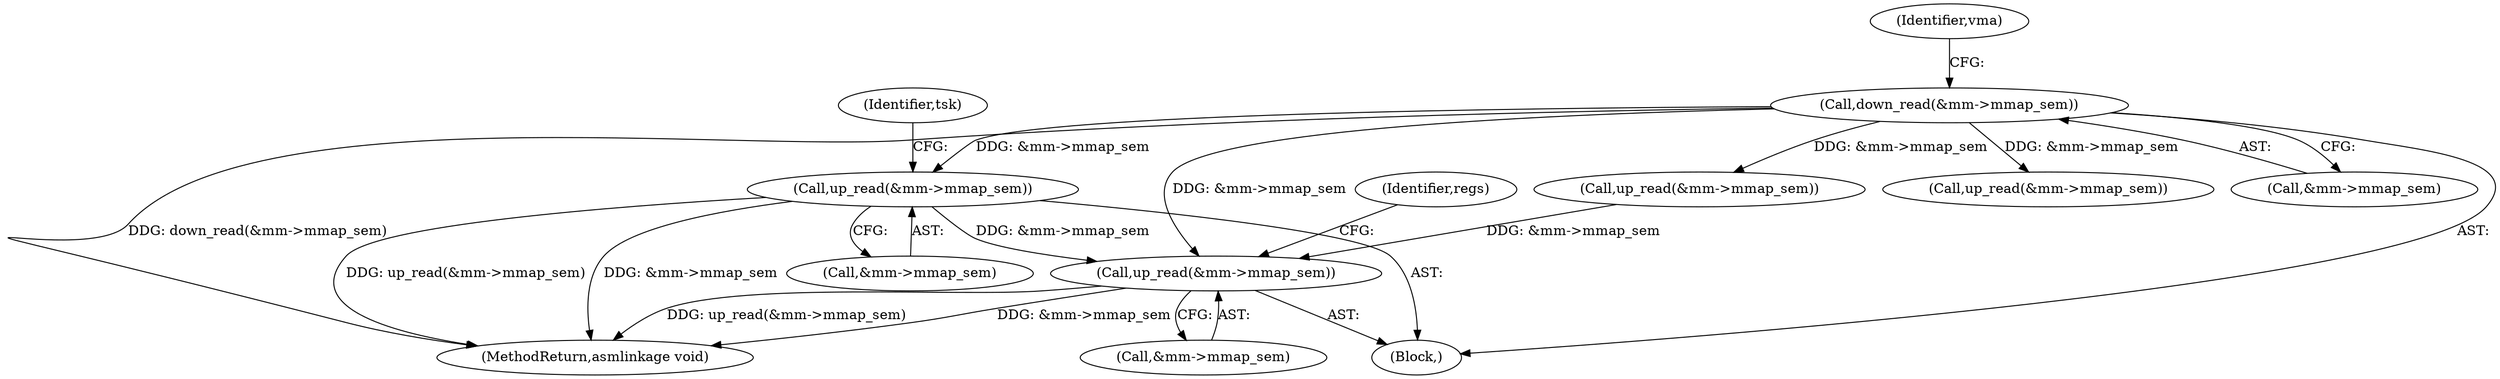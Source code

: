 digraph "0_linux_a8b0ca17b80e92faab46ee7179ba9e99ccb61233_30@API" {
"1000473" [label="(Call,up_read(&mm->mmap_sem))"];
"1000148" [label="(Call,down_read(&mm->mmap_sem))"];
"1000458" [label="(Call,up_read(&mm->mmap_sem))"];
"1000507" [label="(MethodReturn,asmlinkage void)"];
"1000335" [label="(Call,up_read(&mm->mmap_sem))"];
"1000149" [label="(Call,&mm->mmap_sem)"];
"1000344" [label="(Call,up_read(&mm->mmap_sem))"];
"1000148" [label="(Call,down_read(&mm->mmap_sem))"];
"1000459" [label="(Call,&mm->mmap_sem)"];
"1000120" [label="(Block,)"];
"1000466" [label="(Identifier,regs)"];
"1000473" [label="(Call,up_read(&mm->mmap_sem))"];
"1000458" [label="(Call,up_read(&mm->mmap_sem))"];
"1000474" [label="(Call,&mm->mmap_sem)"];
"1000481" [label="(Identifier,tsk)"];
"1000154" [label="(Identifier,vma)"];
"1000473" -> "1000120"  [label="AST: "];
"1000473" -> "1000474"  [label="CFG: "];
"1000474" -> "1000473"  [label="AST: "];
"1000481" -> "1000473"  [label="CFG: "];
"1000473" -> "1000507"  [label="DDG: &mm->mmap_sem"];
"1000473" -> "1000507"  [label="DDG: up_read(&mm->mmap_sem)"];
"1000473" -> "1000458"  [label="DDG: &mm->mmap_sem"];
"1000148" -> "1000473"  [label="DDG: &mm->mmap_sem"];
"1000148" -> "1000120"  [label="AST: "];
"1000148" -> "1000149"  [label="CFG: "];
"1000149" -> "1000148"  [label="AST: "];
"1000154" -> "1000148"  [label="CFG: "];
"1000148" -> "1000507"  [label="DDG: down_read(&mm->mmap_sem)"];
"1000148" -> "1000335"  [label="DDG: &mm->mmap_sem"];
"1000148" -> "1000344"  [label="DDG: &mm->mmap_sem"];
"1000148" -> "1000458"  [label="DDG: &mm->mmap_sem"];
"1000458" -> "1000120"  [label="AST: "];
"1000458" -> "1000459"  [label="CFG: "];
"1000459" -> "1000458"  [label="AST: "];
"1000466" -> "1000458"  [label="CFG: "];
"1000458" -> "1000507"  [label="DDG: &mm->mmap_sem"];
"1000458" -> "1000507"  [label="DDG: up_read(&mm->mmap_sem)"];
"1000344" -> "1000458"  [label="DDG: &mm->mmap_sem"];
}

